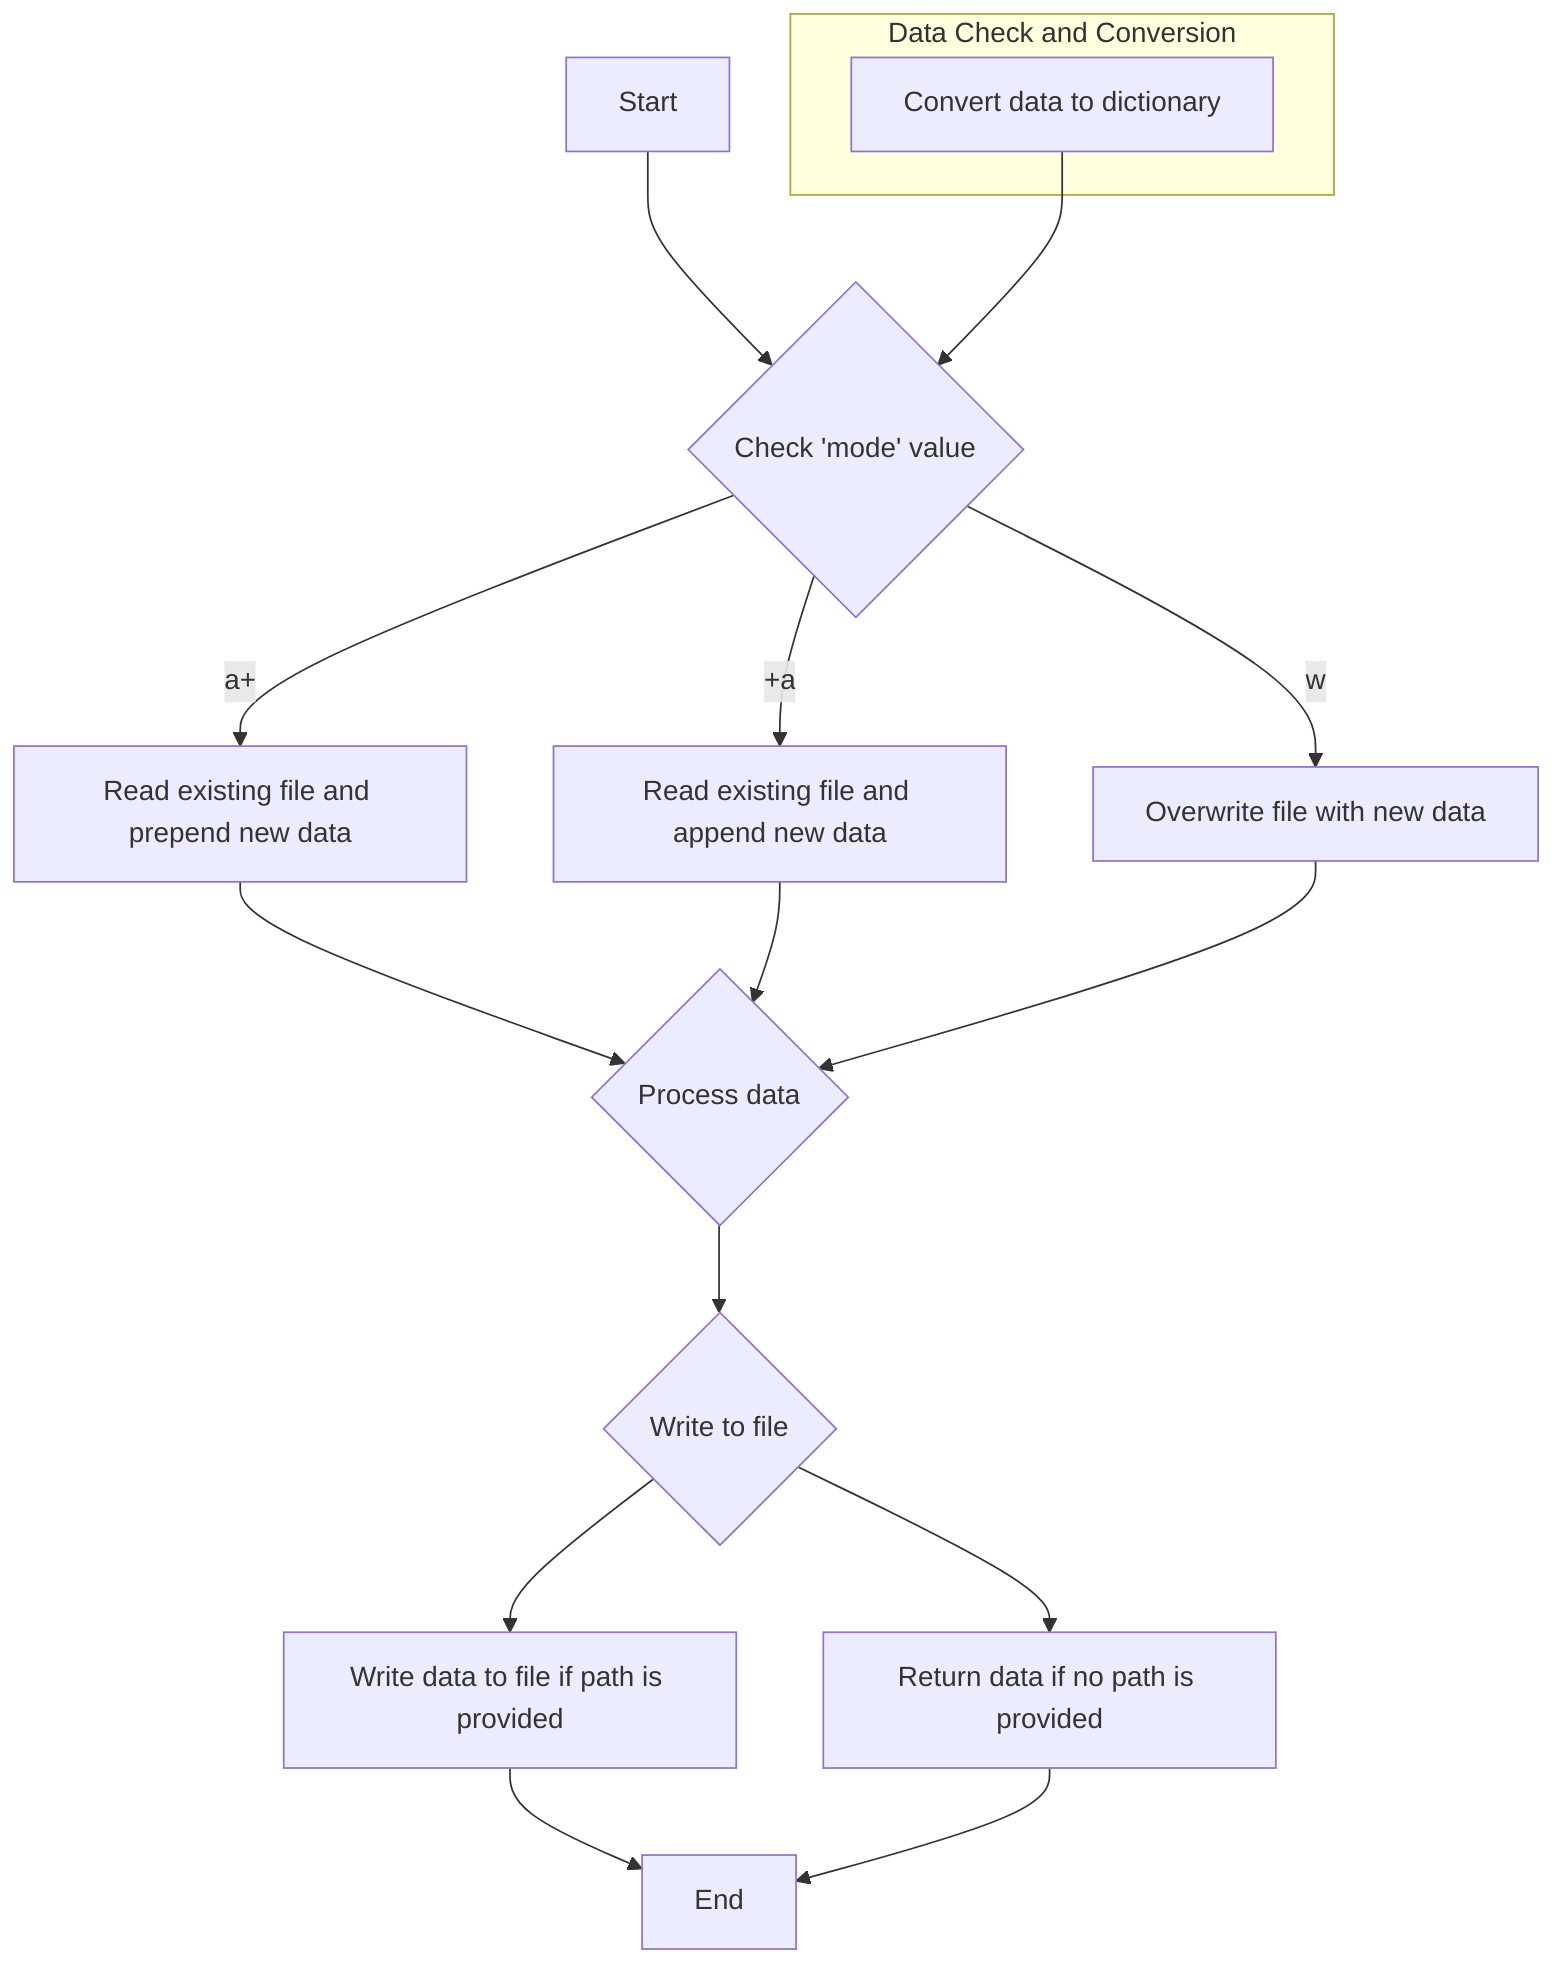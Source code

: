 flowchart TD
    A[Start] --> B{Check 'mode' value}
    B --> |"w"| C[Overwrite file with new data]
    B --> |"a+"| D[Read existing file and prepend new data]
    B --> |"+a"| E[Read existing file and append new data]

    D --> F{Process data}
    E --> F
    C --> F
    F --> G{Write to file}
    G --> H[Write data to file if path is provided]
    G --> I[Return data if no path is provided]
    H --> J[End]
    I --> J

    subgraph Data Check and Conversion
        K[Convert data to dictionary]
    end

    K --> B